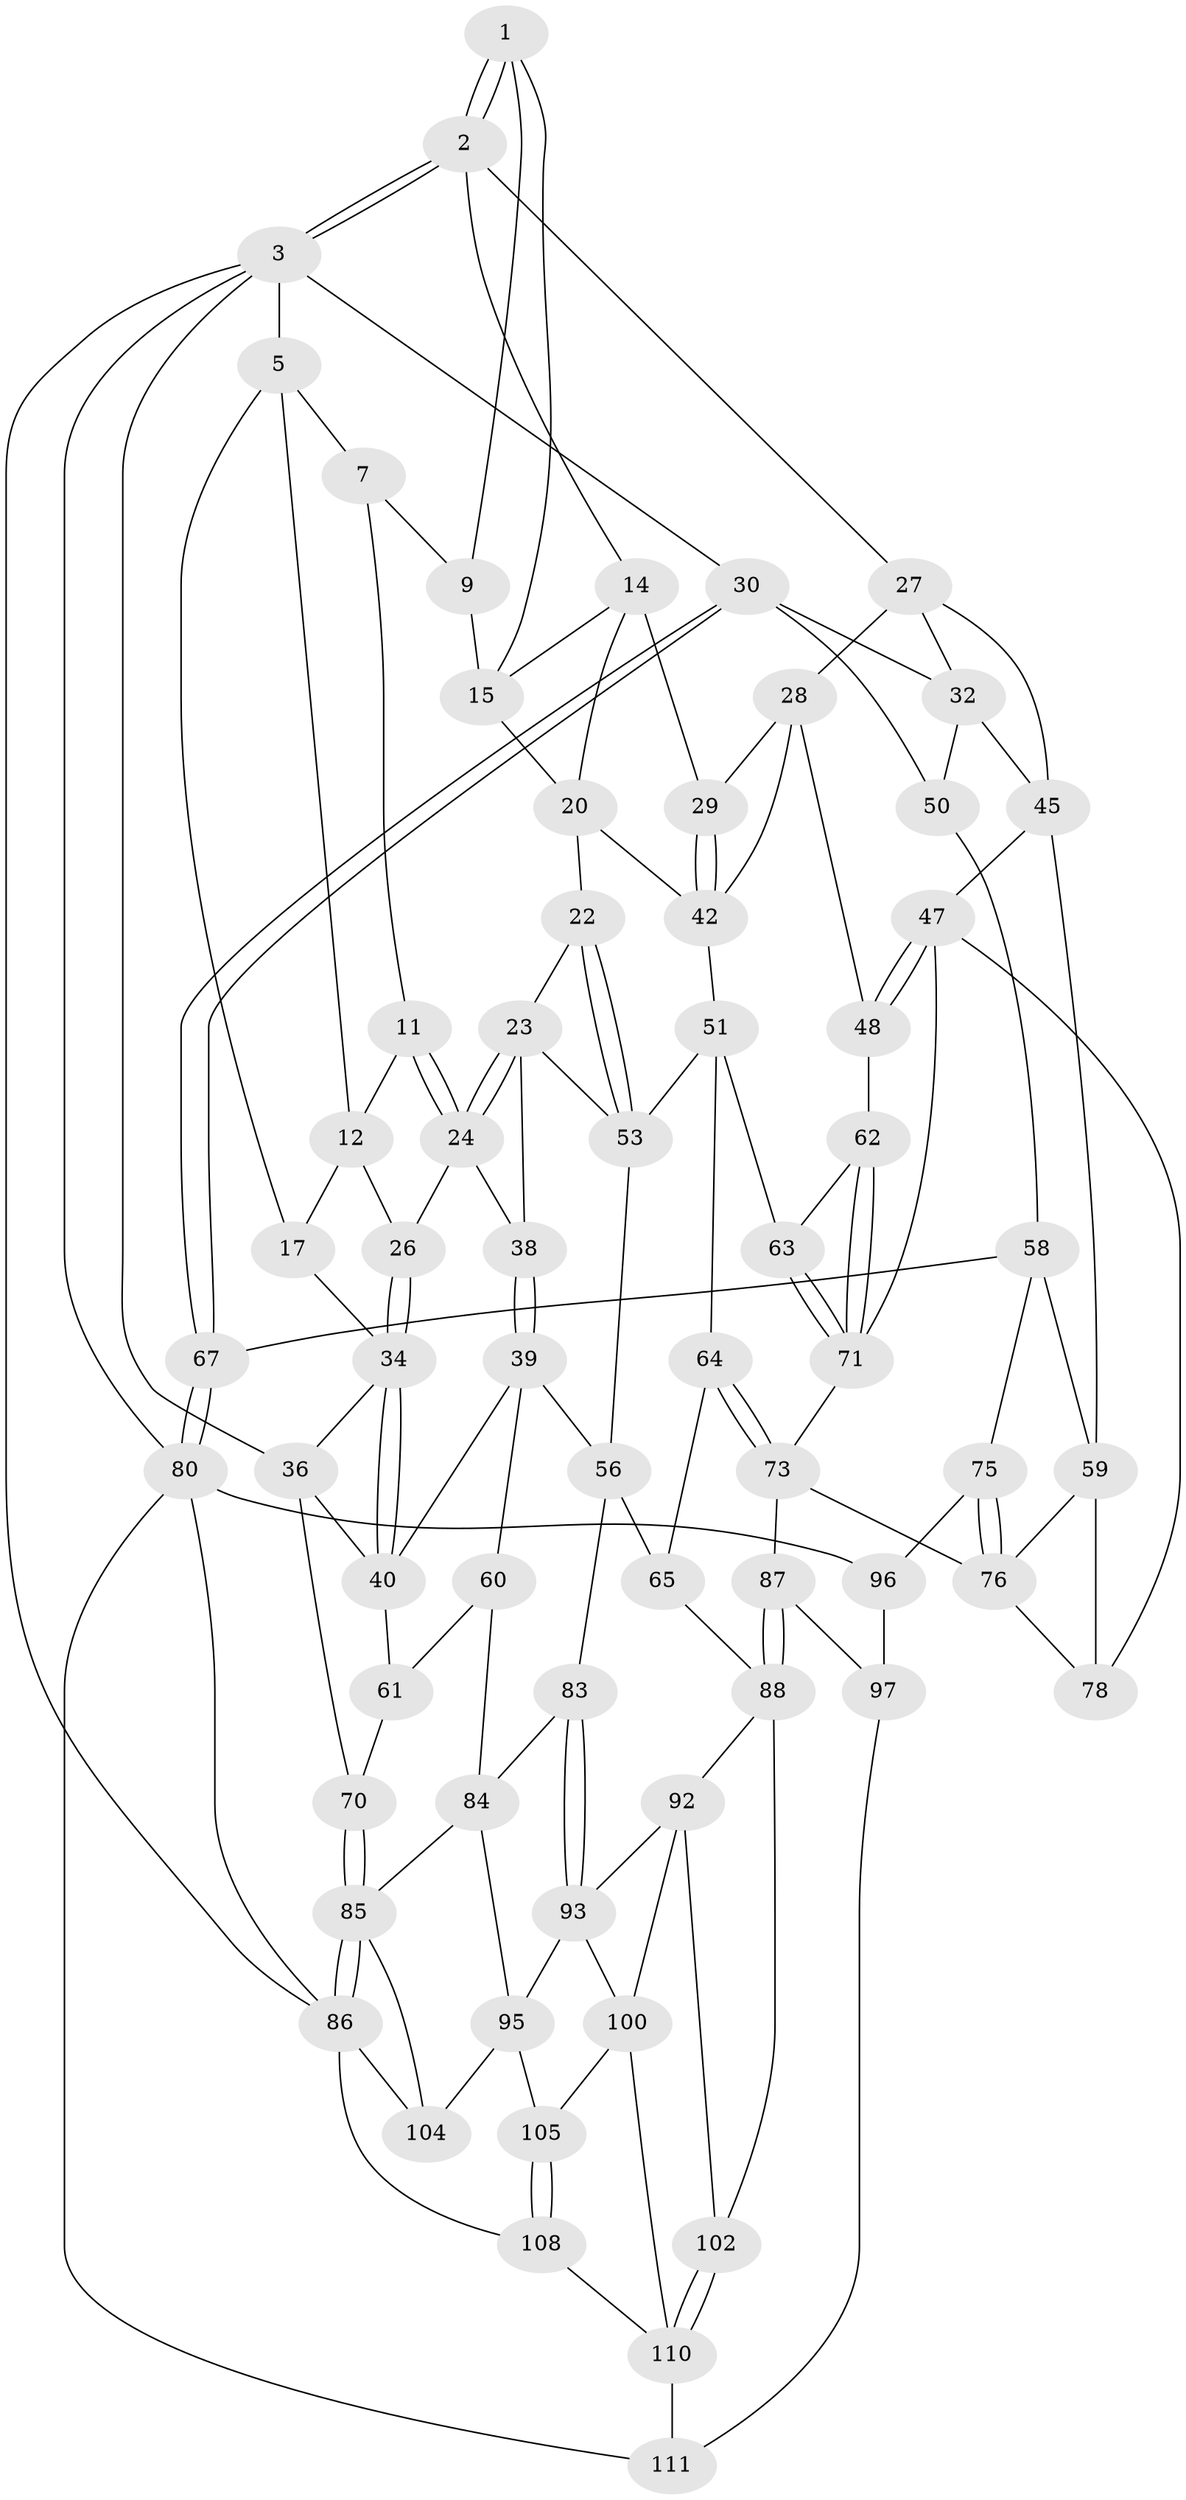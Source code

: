 // Generated by graph-tools (version 1.1) at 2025/24/03/03/25 07:24:36]
// undirected, 68 vertices, 145 edges
graph export_dot {
graph [start="1"]
  node [color=gray90,style=filled];
  1 [pos="+0.6697433573510745+0",super="+8"];
  2 [pos="+0.7649464903044725+0",super="+13"];
  3 [pos="+1+0",super="+4"];
  5 [pos="+0+0",super="+6"];
  7 [pos="+0.4921162885976128+0",super="+10"];
  9 [pos="+0.4879206548789687+0.08349474341980125"];
  11 [pos="+0.3942990099063581+0.10038116054827084"];
  12 [pos="+0.24445529331952748+0",super="+16"];
  14 [pos="+0.6297540558698165+0.1031575890753278",super="+19"];
  15 [pos="+0.5986005111105419+0.07057294529591895",super="+18"];
  17 [pos="+0.1190588499780724+0.16755309234054705"];
  20 [pos="+0.5535041121864154+0.209656957661908",super="+21"];
  22 [pos="+0.5119845422327518+0.25484252627064974"];
  23 [pos="+0.49666633228477813+0.25113968095811545",super="+41"];
  24 [pos="+0.37730076706989774+0.15969093361731335",super="+25"];
  26 [pos="+0.25705323471548513+0.17533988657978805"];
  27 [pos="+0.7853641194165715+0.19116519985061073",super="+33"];
  28 [pos="+0.7238528957404052+0.21359381785322254",super="+43"];
  29 [pos="+0.7023657530223592+0.21334138547241235"];
  30 [pos="+1+0.10706611046877378",super="+31"];
  32 [pos="+0.8176937687728268+0.19411443030664208",super="+49"];
  34 [pos="+0.19678216834138332+0.31948203757512234",super="+35"];
  36 [pos="+0+0.287634558506078",super="+37"];
  38 [pos="+0.3257349083559665+0.3157739900721012"];
  39 [pos="+0.29426577712398466+0.3364088365520765",super="+57"];
  40 [pos="+0.2017630313691706+0.3329078670292952",super="+55"];
  42 [pos="+0.6129349836726815+0.32055352928905",super="+44"];
  45 [pos="+0.793820793062651+0.349120327535394",super="+46"];
  47 [pos="+0.7524163095039718+0.4251710706003633",super="+74"];
  48 [pos="+0.7280871854184238+0.41645071566563197"];
  50 [pos="+0.9214495138353566+0.34940701354955883"];
  51 [pos="+0.5677983349692314+0.42053312690609235",super="+52"];
  53 [pos="+0.5005199993122966+0.3691664114342429",super="+54"];
  56 [pos="+0.3728056208203224+0.5733177846187322",super="+66"];
  58 [pos="+0.8984005711623145+0.39315671623623943",super="+68"];
  59 [pos="+0.7951670419973557+0.4121781702775549",super="+77"];
  60 [pos="+0.19701669099126418+0.47143056500628816",super="+79"];
  61 [pos="+0.1680957133508295+0.4424695855479288",super="+69"];
  62 [pos="+0.6604321633730781+0.4578265419847385"];
  63 [pos="+0.5886150419758632+0.4499969036079729"];
  64 [pos="+0.41079222196202597+0.5819968650597125"];
  65 [pos="+0.4086088686106843+0.5822628874358851"];
  67 [pos="+1+0.6491447397951913"];
  70 [pos="+0+0.5308953218259873"];
  71 [pos="+0.6154627253176099+0.5509982685673264",super="+72"];
  73 [pos="+0.5902931388778062+0.6432244956175899",super="+82"];
  75 [pos="+1+0.6613729931999982"];
  76 [pos="+0.9772324813906689+0.6238108218784285",super="+81"];
  78 [pos="+0.7572162889018269+0.5592028226633682"];
  80 [pos="+1+1",super="+106"];
  83 [pos="+0.34653235814674554+0.612162541327715"];
  84 [pos="+0.1674111873080063+0.6566893650177765",super="+90"];
  85 [pos="+0+0.7495863359920233",super="+91"];
  86 [pos="+0+1",super="+109"];
  87 [pos="+0.6570602793404744+0.81201575030963"];
  88 [pos="+0.5914252016896306+0.838216920878687",super="+89"];
  92 [pos="+0.40550937095728684+0.800922023715462",super="+99"];
  93 [pos="+0.32420448846775385+0.7402407636734687",super="+94"];
  95 [pos="+0.1384705514945697+0.7805265225714382",super="+103"];
  96 [pos="+1+0.7060076488420678",super="+107"];
  97 [pos="+0.7450505091717295+0.8403261336169532",super="+98"];
  100 [pos="+0.3166409917883736+0.9381931261790344",super="+101"];
  102 [pos="+0.5240209763640072+0.8886562863620828"];
  104 [pos="+0.06266274783572119+0.9217017414121481"];
  105 [pos="+0.27414129480399535+0.9825671065476406"];
  108 [pos="+0.2616291440421466+1"];
  110 [pos="+0.506215240700816+0.9861848358579459",super="+112"];
  111 [pos="+0.6351515687720869+1"];
  1 -- 2;
  1 -- 2;
  1 -- 9;
  1 -- 15;
  2 -- 3;
  2 -- 3;
  2 -- 27;
  2 -- 14;
  3 -- 30;
  3 -- 80;
  3 -- 5;
  3 -- 86;
  3 -- 36;
  5 -- 17;
  5 -- 12;
  5 -- 7;
  7 -- 9;
  7 -- 11;
  9 -- 15;
  11 -- 12;
  11 -- 24;
  11 -- 24;
  12 -- 17;
  12 -- 26;
  14 -- 15;
  14 -- 20;
  14 -- 29;
  15 -- 20;
  17 -- 34;
  20 -- 42;
  20 -- 22;
  22 -- 23;
  22 -- 53;
  22 -- 53;
  23 -- 24;
  23 -- 24;
  23 -- 38;
  23 -- 53;
  24 -- 26;
  24 -- 38;
  26 -- 34;
  26 -- 34;
  27 -- 28;
  27 -- 32;
  27 -- 45;
  28 -- 29;
  28 -- 48;
  28 -- 42;
  29 -- 42;
  29 -- 42;
  30 -- 67;
  30 -- 67;
  30 -- 32;
  30 -- 50;
  32 -- 50;
  32 -- 45;
  34 -- 40;
  34 -- 40;
  34 -- 36;
  36 -- 40;
  36 -- 70;
  38 -- 39;
  38 -- 39;
  39 -- 40;
  39 -- 56;
  39 -- 60;
  40 -- 61;
  42 -- 51;
  45 -- 59;
  45 -- 47;
  47 -- 48;
  47 -- 48;
  47 -- 78;
  47 -- 71;
  48 -- 62;
  50 -- 58;
  51 -- 63;
  51 -- 64;
  51 -- 53;
  53 -- 56;
  56 -- 65;
  56 -- 83;
  58 -- 59;
  58 -- 75;
  58 -- 67;
  59 -- 76;
  59 -- 78;
  60 -- 61 [weight=2];
  60 -- 84;
  61 -- 70;
  62 -- 63;
  62 -- 71;
  62 -- 71;
  63 -- 71;
  63 -- 71;
  64 -- 65;
  64 -- 73;
  64 -- 73;
  65 -- 88;
  67 -- 80;
  67 -- 80;
  70 -- 85;
  70 -- 85;
  71 -- 73;
  73 -- 87;
  73 -- 76;
  75 -- 76;
  75 -- 76;
  75 -- 96;
  76 -- 78;
  80 -- 86;
  80 -- 111;
  80 -- 96;
  83 -- 84;
  83 -- 93;
  83 -- 93;
  84 -- 95;
  84 -- 85;
  85 -- 86;
  85 -- 86;
  85 -- 104;
  86 -- 104;
  86 -- 108;
  87 -- 88;
  87 -- 88;
  87 -- 97;
  88 -- 102;
  88 -- 92;
  92 -- 93;
  92 -- 100;
  92 -- 102;
  93 -- 95;
  93 -- 100;
  95 -- 104;
  95 -- 105;
  96 -- 97 [weight=2];
  97 -- 111;
  100 -- 110;
  100 -- 105;
  102 -- 110;
  102 -- 110;
  105 -- 108;
  105 -- 108;
  108 -- 110;
  110 -- 111;
}
